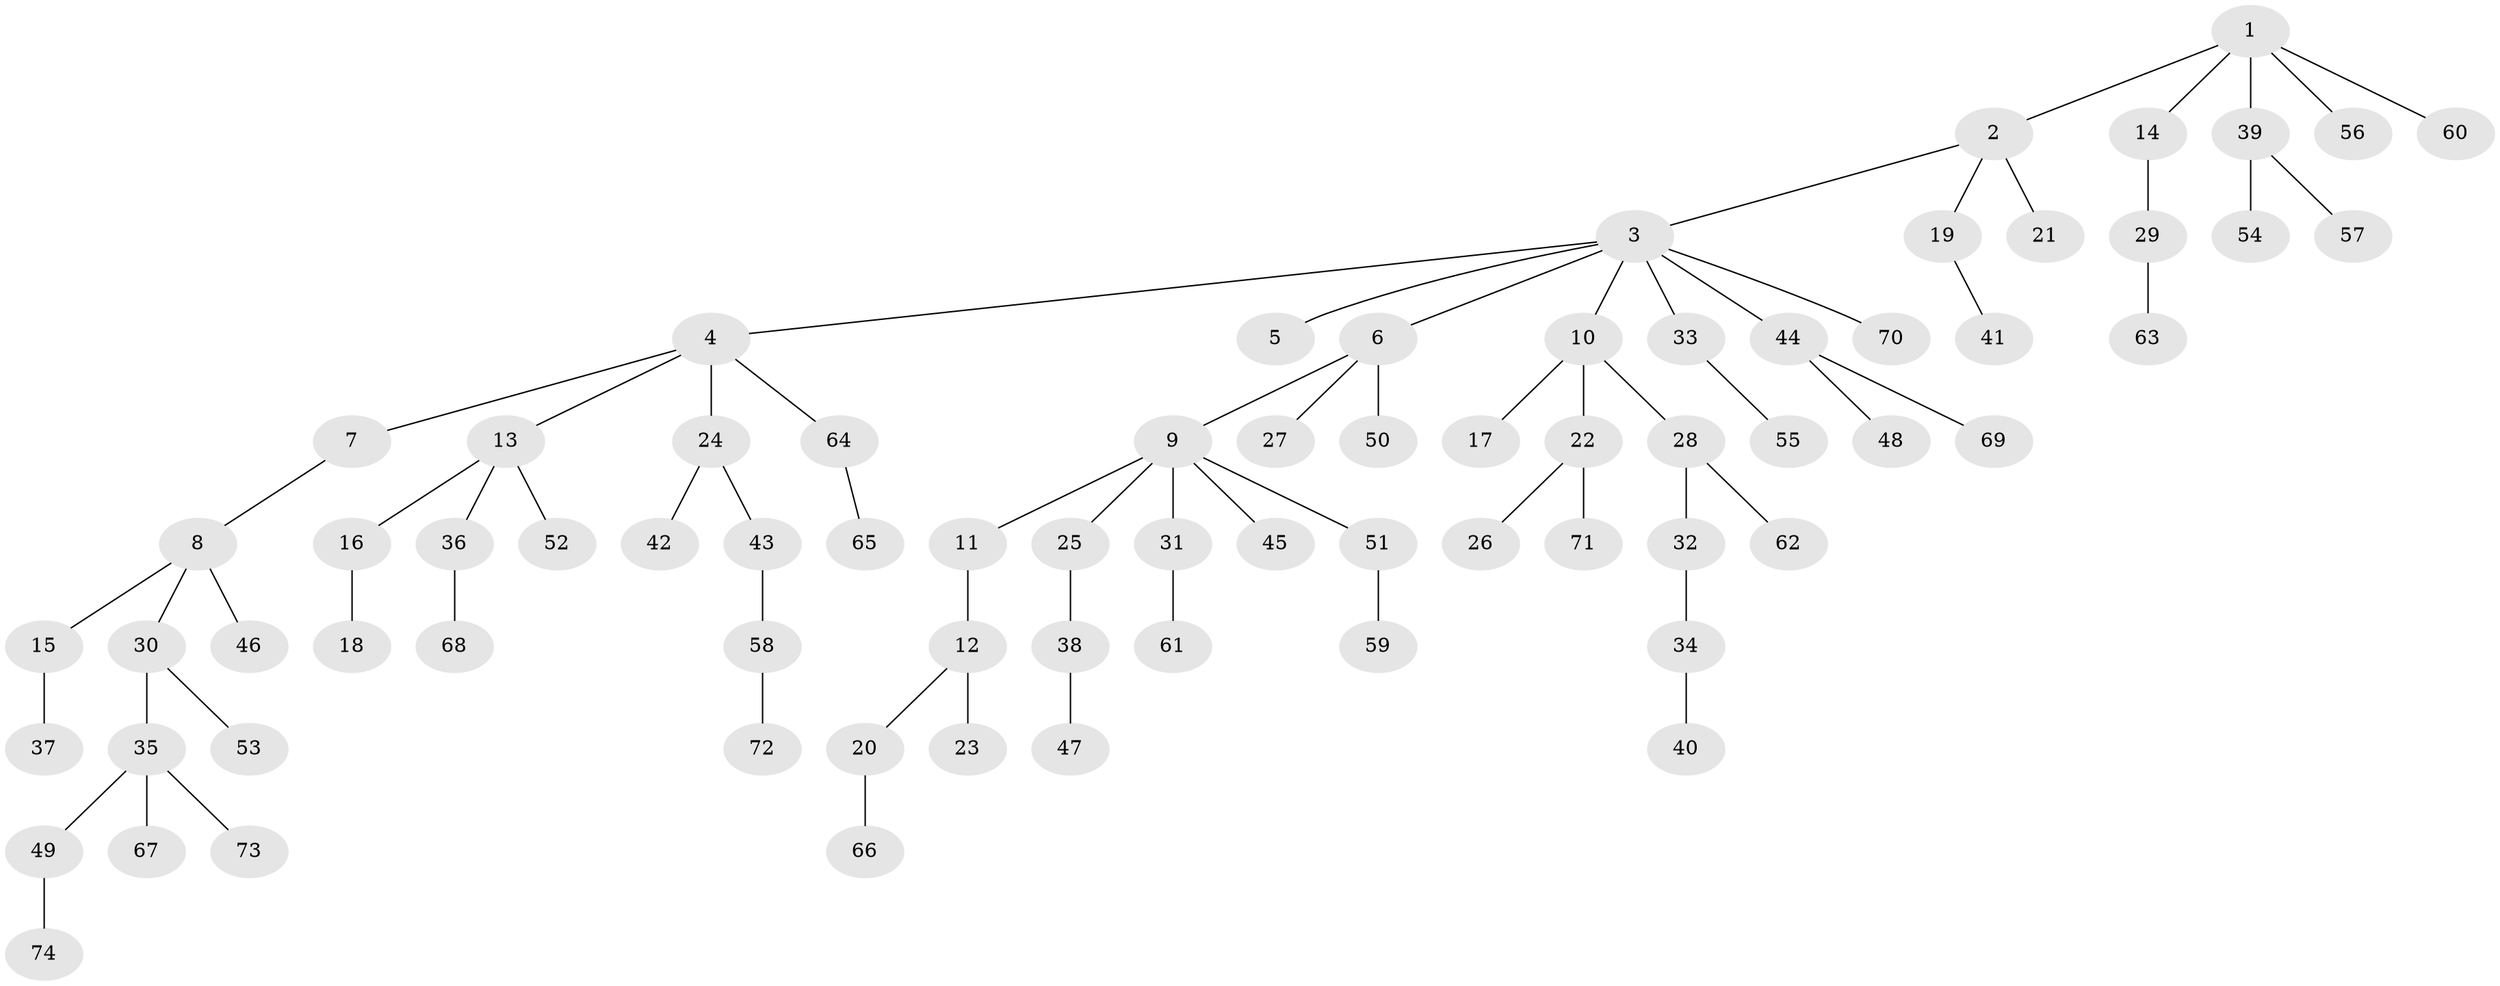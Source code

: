 // coarse degree distribution, {1: 0.4666666666666667, 3: 0.06666666666666667, 2: 0.3333333333333333, 4: 0.1, 6: 0.03333333333333333}
// Generated by graph-tools (version 1.1) at 2025/37/03/04/25 23:37:17]
// undirected, 74 vertices, 73 edges
graph export_dot {
  node [color=gray90,style=filled];
  1;
  2;
  3;
  4;
  5;
  6;
  7;
  8;
  9;
  10;
  11;
  12;
  13;
  14;
  15;
  16;
  17;
  18;
  19;
  20;
  21;
  22;
  23;
  24;
  25;
  26;
  27;
  28;
  29;
  30;
  31;
  32;
  33;
  34;
  35;
  36;
  37;
  38;
  39;
  40;
  41;
  42;
  43;
  44;
  45;
  46;
  47;
  48;
  49;
  50;
  51;
  52;
  53;
  54;
  55;
  56;
  57;
  58;
  59;
  60;
  61;
  62;
  63;
  64;
  65;
  66;
  67;
  68;
  69;
  70;
  71;
  72;
  73;
  74;
  1 -- 2;
  1 -- 14;
  1 -- 39;
  1 -- 56;
  1 -- 60;
  2 -- 3;
  2 -- 19;
  2 -- 21;
  3 -- 4;
  3 -- 5;
  3 -- 6;
  3 -- 10;
  3 -- 33;
  3 -- 44;
  3 -- 70;
  4 -- 7;
  4 -- 13;
  4 -- 24;
  4 -- 64;
  6 -- 9;
  6 -- 27;
  6 -- 50;
  7 -- 8;
  8 -- 15;
  8 -- 30;
  8 -- 46;
  9 -- 11;
  9 -- 25;
  9 -- 31;
  9 -- 45;
  9 -- 51;
  10 -- 17;
  10 -- 22;
  10 -- 28;
  11 -- 12;
  12 -- 20;
  12 -- 23;
  13 -- 16;
  13 -- 36;
  13 -- 52;
  14 -- 29;
  15 -- 37;
  16 -- 18;
  19 -- 41;
  20 -- 66;
  22 -- 26;
  22 -- 71;
  24 -- 42;
  24 -- 43;
  25 -- 38;
  28 -- 32;
  28 -- 62;
  29 -- 63;
  30 -- 35;
  30 -- 53;
  31 -- 61;
  32 -- 34;
  33 -- 55;
  34 -- 40;
  35 -- 49;
  35 -- 67;
  35 -- 73;
  36 -- 68;
  38 -- 47;
  39 -- 54;
  39 -- 57;
  43 -- 58;
  44 -- 48;
  44 -- 69;
  49 -- 74;
  51 -- 59;
  58 -- 72;
  64 -- 65;
}

